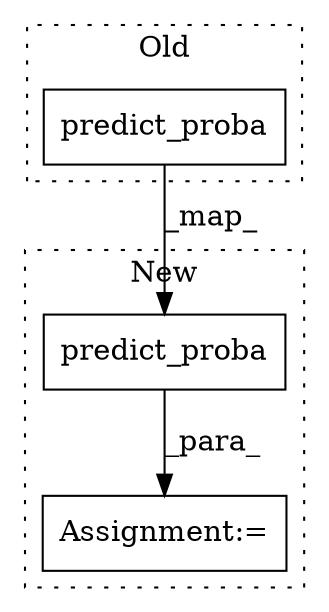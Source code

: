 digraph G {
subgraph cluster0 {
1 [label="predict_proba" a="32" s="3515,3537" l="14,1" shape="box"];
label = "Old";
style="dotted";
}
subgraph cluster1 {
2 [label="predict_proba" a="32" s="3561,3583" l="14,1" shape="box"];
3 [label="Assignment:=" a="7" s="3549" l="1" shape="box"];
label = "New";
style="dotted";
}
1 -> 2 [label="_map_"];
2 -> 3 [label="_para_"];
}
